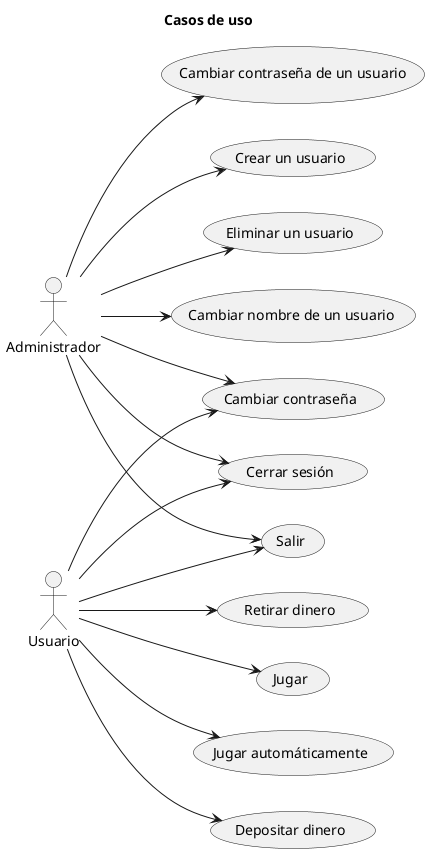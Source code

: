 @startuml
left to right direction

title Casos de uso
usecase "Crear un usuario" as U1
usecase "Eliminar un usuario" as U2
usecase "Cambiar nombre de un usuario" as U3
usecase "Cambiar contraseña de un usuario" as U4
usecase "Cambiar contraseña" as U5
usecase "Cerrar sesión" as U6
usecase "Salir" as U7
usecase "Jugar" as U8
usecase "Jugar automáticamente" as U9
usecase "Depositar dinero" as U10
usecase "Retirar dinero" as U11

Administrador --> U1
Administrador --> U2
Administrador --> U3
Administrador --> U4
Administrador --> U5
Administrador --> U6
Administrador --> U7
Usuario --> U8
Usuario --> U9
Usuario --> U10
Usuario --> U11
Usuario --> U5
Usuario --> U6
Usuario --> U7
@enduml 
